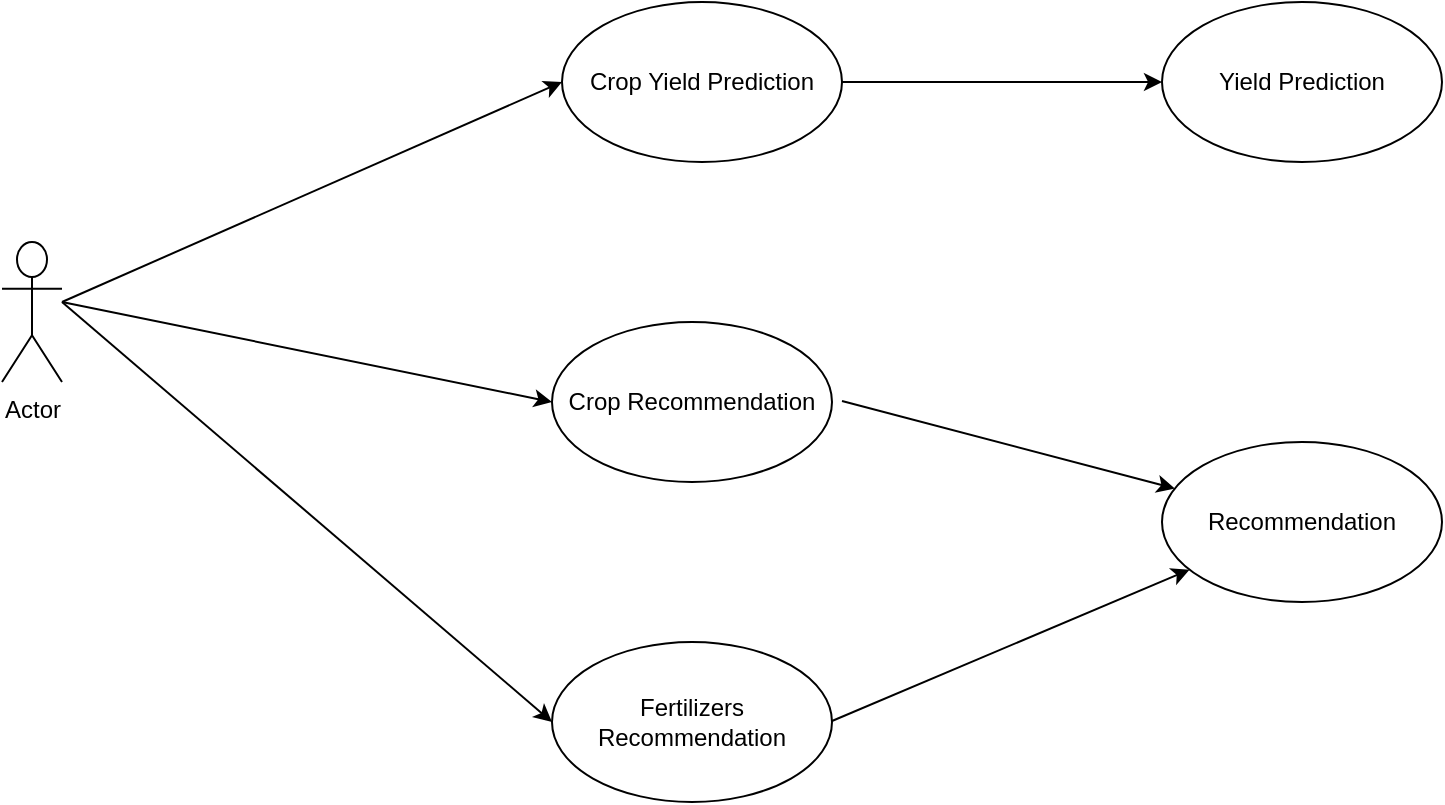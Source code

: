 <mxfile version="24.8.2">
  <diagram name="Page-1" id="7Zn1W43GVC0fXJ44ELvF">
    <mxGraphModel dx="1050" dy="569" grid="1" gridSize="10" guides="1" tooltips="1" connect="1" arrows="1" fold="1" page="1" pageScale="1" pageWidth="850" pageHeight="1100" math="0" shadow="0">
      <root>
        <mxCell id="0" />
        <mxCell id="1" parent="0" />
        <mxCell id="ZS_JuG2VsDXOQLsENUTo-1" value="Actor" style="shape=umlActor;verticalLabelPosition=bottom;verticalAlign=top;html=1;outlineConnect=0;" vertex="1" parent="1">
          <mxGeometry x="80" y="210" width="30" height="70" as="geometry" />
        </mxCell>
        <mxCell id="ZS_JuG2VsDXOQLsENUTo-2" value="Crop Yield Prediction" style="ellipse;whiteSpace=wrap;html=1;" vertex="1" parent="1">
          <mxGeometry x="360" y="90" width="140" height="80" as="geometry" />
        </mxCell>
        <mxCell id="ZS_JuG2VsDXOQLsENUTo-3" value="Crop Recommendation" style="ellipse;whiteSpace=wrap;html=1;" vertex="1" parent="1">
          <mxGeometry x="355" y="250" width="140" height="80" as="geometry" />
        </mxCell>
        <mxCell id="ZS_JuG2VsDXOQLsENUTo-4" value="Fertilizers Recommendation&lt;span style=&quot;color: rgba(0, 0, 0, 0); font-family: monospace; font-size: 0px; text-align: start; text-wrap-mode: nowrap;&quot;&gt;%3CmxGraphModel%3E%3Croot%3E%3CmxCell%20id%3D%220%22%2F%3E%3CmxCell%20id%3D%221%22%20parent%3D%220%22%2F%3E%3CmxCell%20id%3D%222%22%20value%3D%22Crop%20Yield%20Prediction%22%20style%3D%22ellipse%3BwhiteSpace%3Dwrap%3Bhtml%3D1%3B%22%20vertex%3D%221%22%20parent%3D%221%22%3E%3CmxGeometry%20x%3D%22360%22%20y%3D%2290%22%20width%3D%22140%22%20height%3D%2280%22%20as%3D%22geometry%22%2F%3E%3C%2FmxCell%3E%3C%2Froot%3E%3C%2FmxGraphModel%3E&lt;/span&gt;" style="ellipse;whiteSpace=wrap;html=1;" vertex="1" parent="1">
          <mxGeometry x="355" y="410" width="140" height="80" as="geometry" />
        </mxCell>
        <mxCell id="ZS_JuG2VsDXOQLsENUTo-5" value="Recommendation" style="ellipse;whiteSpace=wrap;html=1;" vertex="1" parent="1">
          <mxGeometry x="660" y="310" width="140" height="80" as="geometry" />
        </mxCell>
        <mxCell id="ZS_JuG2VsDXOQLsENUTo-6" value="Yield Prediction" style="ellipse;whiteSpace=wrap;html=1;" vertex="1" parent="1">
          <mxGeometry x="660" y="90" width="140" height="80" as="geometry" />
        </mxCell>
        <mxCell id="ZS_JuG2VsDXOQLsENUTo-8" value="" style="endArrow=classic;html=1;rounded=0;entryX=0;entryY=0.5;entryDx=0;entryDy=0;" edge="1" parent="1" target="ZS_JuG2VsDXOQLsENUTo-2">
          <mxGeometry width="50" height="50" relative="1" as="geometry">
            <mxPoint x="110" y="240" as="sourcePoint" />
            <mxPoint x="160" y="190" as="targetPoint" />
          </mxGeometry>
        </mxCell>
        <mxCell id="ZS_JuG2VsDXOQLsENUTo-9" value="" style="endArrow=classic;html=1;rounded=0;entryX=0;entryY=0.5;entryDx=0;entryDy=0;" edge="1" parent="1" target="ZS_JuG2VsDXOQLsENUTo-3">
          <mxGeometry width="50" height="50" relative="1" as="geometry">
            <mxPoint x="110" y="240" as="sourcePoint" />
            <mxPoint x="360" y="160" as="targetPoint" />
          </mxGeometry>
        </mxCell>
        <mxCell id="ZS_JuG2VsDXOQLsENUTo-10" value="" style="endArrow=classic;html=1;rounded=0;entryX=0;entryY=0.5;entryDx=0;entryDy=0;" edge="1" parent="1" target="ZS_JuG2VsDXOQLsENUTo-4">
          <mxGeometry width="50" height="50" relative="1" as="geometry">
            <mxPoint x="110" y="240" as="sourcePoint" />
            <mxPoint x="240" y="360" as="targetPoint" />
          </mxGeometry>
        </mxCell>
        <mxCell id="ZS_JuG2VsDXOQLsENUTo-11" value="" style="endArrow=classic;html=1;rounded=0;entryX=0;entryY=0.5;entryDx=0;entryDy=0;exitX=1;exitY=0.5;exitDx=0;exitDy=0;" edge="1" parent="1" source="ZS_JuG2VsDXOQLsENUTo-2">
          <mxGeometry width="50" height="50" relative="1" as="geometry">
            <mxPoint x="410" y="240" as="sourcePoint" />
            <mxPoint x="660" y="130" as="targetPoint" />
          </mxGeometry>
        </mxCell>
        <mxCell id="ZS_JuG2VsDXOQLsENUTo-12" value="" style="endArrow=classic;html=1;rounded=0;exitX=1;exitY=0.5;exitDx=0;exitDy=0;" edge="1" parent="1" target="ZS_JuG2VsDXOQLsENUTo-5">
          <mxGeometry width="50" height="50" relative="1" as="geometry">
            <mxPoint x="500" y="289.5" as="sourcePoint" />
            <mxPoint x="660" y="289.5" as="targetPoint" />
          </mxGeometry>
        </mxCell>
        <mxCell id="ZS_JuG2VsDXOQLsENUTo-13" value="" style="endArrow=classic;html=1;rounded=0;exitX=1;exitY=0.5;exitDx=0;exitDy=0;" edge="1" parent="1" target="ZS_JuG2VsDXOQLsENUTo-5">
          <mxGeometry width="50" height="50" relative="1" as="geometry">
            <mxPoint x="495" y="449.5" as="sourcePoint" />
            <mxPoint x="655" y="449.5" as="targetPoint" />
          </mxGeometry>
        </mxCell>
      </root>
    </mxGraphModel>
  </diagram>
</mxfile>
